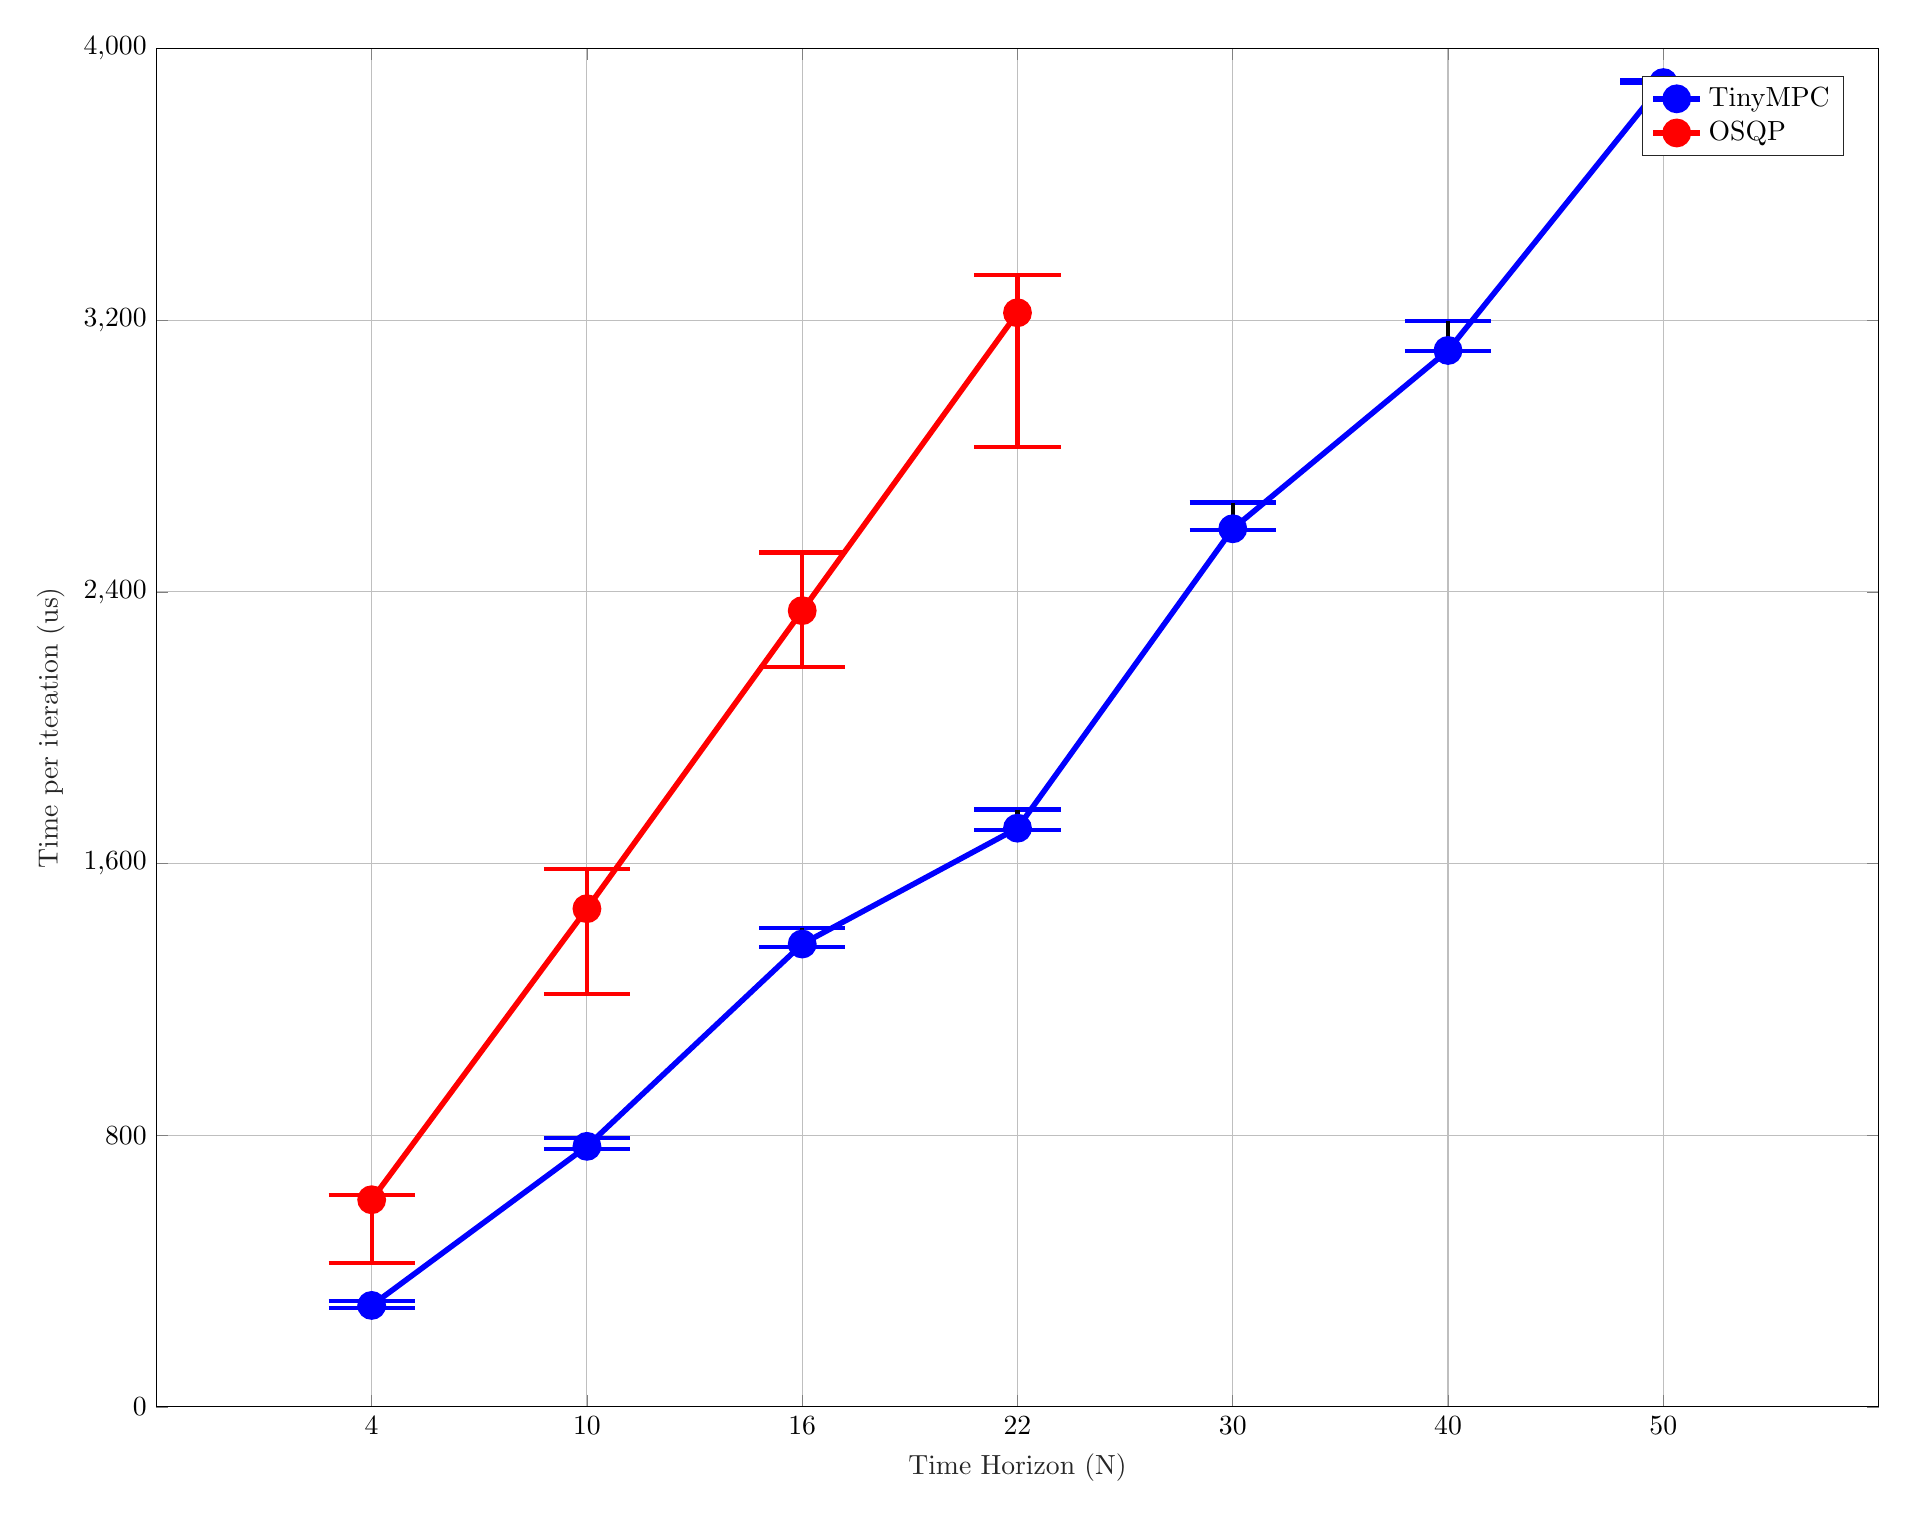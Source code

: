 % This file was created by matlab2tikz.
%
%The latest updates can be retrieved from
%  http://www.mathworks.com/matlabcentral/fileexchange/22022-matlab2tikz-matlab2tikz
%where you can also make suggestions and rate matlab2tikz.
%
\begin{tikzpicture}

\begin{axis}[%
width=8.611in,
height=6.792in,
at={(1.444in,0.917in)},
scale only axis,
xmin=0,
xmax=8,
xtick={1,2,3,4,5,6,7},
xticklabels={{4},{10},{16},{22},{30},{40},{50}},
xlabel style={font=\color{white!15!black}},
xlabel={Time Horizon (N)},
ymin=0,
ymax=4000,
ytick={   0,  800, 1600, 2400, 3200, 4000},
ylabel style={font=\color{white!15!black}},
ylabel={Time per iteration (us)},
axis background/.style={fill=white},
xmajorgrids,
ymajorgrids,
legend style={legend cell align=left, align=left, draw=white!15!black}
]
\addplot [color=blue, line width=1.5pt, forget plot]
  table[row sep=crcr]{%
0.8	313\\
1.2	313\\
};
\addplot [color=blue, line width=1.5pt, forget plot]
  table[row sep=crcr]{%
0.8	292\\
1.2	292\\
};
\addplot [color=blue, line width=1.5pt, forget plot]
  table[row sep=crcr]{%
1.8	792\\
2.2	792\\
};
\addplot [color=blue, line width=1.5pt, forget plot]
  table[row sep=crcr]{%
1.8	759\\
2.2	759\\
};
\addplot [color=blue, line width=1.5pt, forget plot]
  table[row sep=crcr]{%
2.8	1411\\
3.2	1411\\
};
\addplot [color=blue, line width=1.5pt, forget plot]
  table[row sep=crcr]{%
2.8	1353\\
3.2	1353\\
};
\addplot [color=blue, line width=1.5pt, forget plot]
  table[row sep=crcr]{%
3.8	1759\\
4.2	1759\\
};
\addplot [color=blue, line width=1.5pt, forget plot]
  table[row sep=crcr]{%
3.8	1699\\
4.2	1699\\
};
\addplot [color=blue, line width=1.5pt, forget plot]
  table[row sep=crcr]{%
4.8	2663\\
5.2	2663\\
};
\addplot [color=blue, line width=1.5pt, forget plot]
  table[row sep=crcr]{%
4.8	2582\\
5.2	2582\\
};
\addplot [color=blue, line width=1.5pt, forget plot]
  table[row sep=crcr]{%
5.8	3198\\
6.2	3198\\
};
\addplot [color=blue, line width=1.5pt, forget plot]
  table[row sep=crcr]{%
5.8	3108\\
6.2	3108\\
};
\addplot [color=blue, line width=1.5pt, forget plot]
  table[row sep=crcr]{%
6.8	3908\\
7.2	3908\\
};
\addplot [color=blue, line width=1.5pt, forget plot]
  table[row sep=crcr]{%
6.8	3899\\
7.2	3899\\
};
\addplot [color=blue, line width=2.0pt, mark size=4.2pt, mark=*, mark options={solid, blue}]
  table[row sep=crcr]{%
1	298.816\\
2	767.253\\
3	1363.021\\
4	1704.147\\
5	2585.753\\
6	3110.821\\
7	3899.579\\
};
\addlegendentry{TinyMPC}

\addplot [color=black, line width=1.5pt, forget plot]
  table[row sep=crcr]{%
1	313\\
1	292\\
};
\addplot [color=black, line width=1.5pt, forget plot]
  table[row sep=crcr]{%
2	792\\
2	759\\
};
\addplot [color=black, line width=1.5pt, forget plot]
  table[row sep=crcr]{%
3	1411\\
3	1353\\
};
\addplot [color=black, line width=1.5pt, forget plot]
  table[row sep=crcr]{%
4	1759\\
4	1699\\
};
\addplot [color=black, line width=1.5pt, forget plot]
  table[row sep=crcr]{%
5	2663\\
5	2582\\
};
\addplot [color=black, line width=1.5pt, forget plot]
  table[row sep=crcr]{%
6	3198\\
6	3108\\
};
\addplot [color=black, line width=1.5pt, forget plot]
  table[row sep=crcr]{%
7	3908\\
7	3899\\
};
\addplot [color=red, line width=1.5pt, forget plot]
  table[row sep=crcr]{%
0.8	624\\
1.2	624\\
};
\addplot [color=red, line width=1.5pt, forget plot]
  table[row sep=crcr]{%
0.8	424\\
1.2	424\\
};
\addplot [color=red, line width=1.5pt, forget plot]
  table[row sep=crcr]{%
1.8	1585\\
2.2	1585\\
};
\addplot [color=red, line width=1.5pt, forget plot]
  table[row sep=crcr]{%
1.8	1215\\
2.2	1215\\
};
\addplot [color=red, line width=1.5pt, forget plot]
  table[row sep=crcr]{%
2.8	2516\\
3.2	2516\\
};
\addplot [color=red, line width=1.5pt, forget plot]
  table[row sep=crcr]{%
2.8	2178\\
3.2	2178\\
};
\addplot [color=red, line width=1.5pt, forget plot]
  table[row sep=crcr]{%
3.8	3334\\
4.2	3334\\
};
\addplot [color=red, line width=1.5pt, forget plot]
  table[row sep=crcr]{%
3.8	2827\\
4.2	2827\\
};
\addplot [color=red, line width=2.0pt, mark size=4.2pt, mark=*, mark options={solid, red}]
  table[row sep=crcr]{%
1	609.958\\
2	1467.032\\
3	2344.632\\
4	3221.811\\
};
\addlegendentry{OSQP}

\addplot [color=red, line width=1.5pt, forget plot]
  table[row sep=crcr]{%
1	624\\
1	424\\
};
\addplot [color=red, line width=1.5pt, forget plot]
  table[row sep=crcr]{%
2	1585\\
2	1215\\
};
\addplot [color=red, line width=1.5pt, forget plot]
  table[row sep=crcr]{%
3	2516\\
3	2178\\
};
\addplot [color=red, line width=1.5pt, forget plot]
  table[row sep=crcr]{%
4	3334\\
4	2827\\
};
\end{axis}
\end{tikzpicture}%